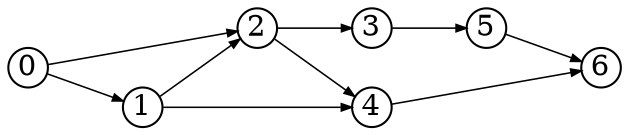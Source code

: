 digraph{
  rankdir=LR
  node [shape=circle,fixedsize=true,width=.26]
  edge [penwidth=0.75,arrowsize=0.5]
  6 -> {}
  5 -> {6}
  4 -> {6}
  3 -> {5}
  2 -> {3 4}
  1 -> {2 4}
  0 -> {1 2}
}
